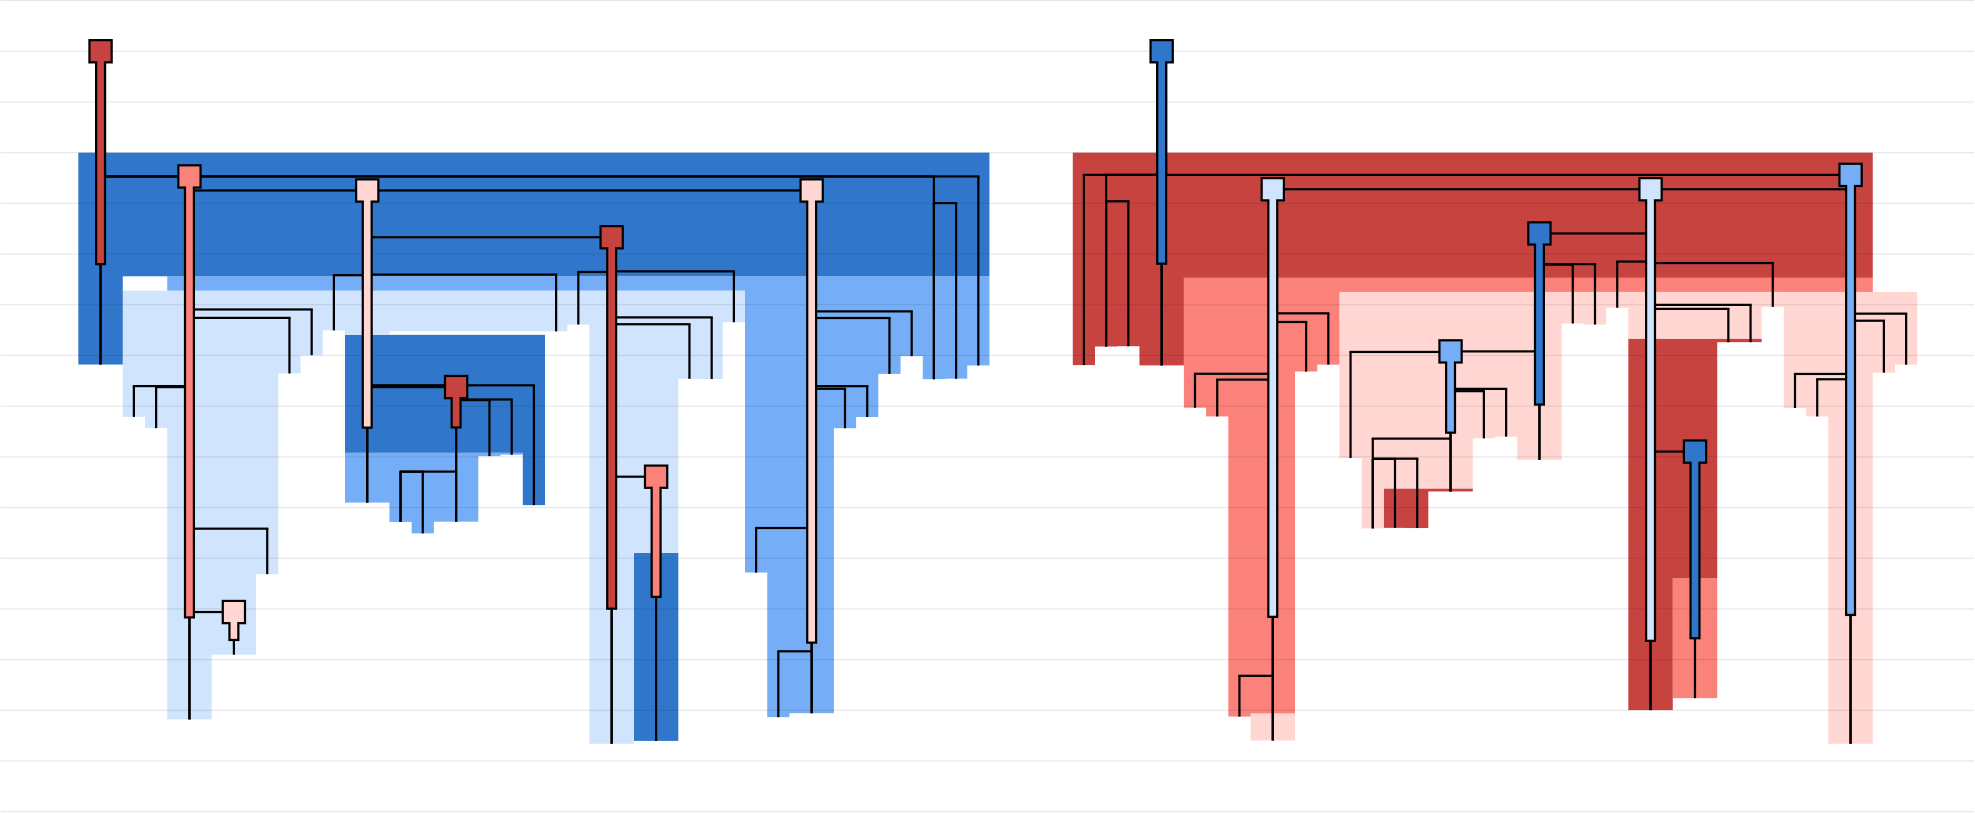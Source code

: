 <?xml version="1.0"?>
<!DOCTYPE ipe SYSTEM "ipe.dtd">
<ipe version="70212" creator="svgtoipe 20191210">
<ipestyle>
<layout paper="768 576" frame="768 576" origin="0 0"/>
<opacity name="10%" value="0.10"/>
<opacity name="20%" value="0.20"/>
<opacity name="30%" value="0.30"/>
<opacity name="40%" value="0.40"/>
<opacity name="50%" value="0.50"/>
<opacity name="60%" value="0.60"/>
<opacity name="70%" value="0.70"/>
<opacity name="80%" value="0.80"/>
<opacity name="90%" value="0.90"/>
<pathstyle cap="0" join="0" fillrule="wind"/>
</ipestyle>
<page>
<group matrix="1 0 0 -1 0 576">
<group>
<group matrix="1 0 0 1 601 350">
<group>
<path fill="0.188235 0.466667 0.796078">
0 145.931 m
0 213.58 l
-16 213.58 l
-16 145.931 l
0 145.931 l
h
</path>
<path fill="0.458824 0.682353 0.968627">
-64 110.547 m
-64 111.045 l
-72 111.045 l
-72 111.055 l
-72 116.633 l
-72 123.35 l
-72 124.17 l
-72 134.663 l
-88 134.663 l
-88 134.673 l
-88 134.754 l
-88 138.856 l
-96 138.856 l
-96 134.754 l
-96 134.744 l
-104 134.744 l
-104 127.79 l
-104 127.78 l
-120 127.78 l
-120 124.17 l
-120 123.35 l
-120 110.055 l
-120 109.86 l
-104 109.86 l
-96 109.86 l
-88 109.86 l
-72 109.86 l
-64 109.86 l
-56 109.86 l
-56 110.055 l
-56 110.537 l
-64 110.537 l
-64 110.547 l
h
</path>
<path fill="0.188235 0.466667 0.796078">
-48 67.3973 m
-48 78.4433 l
-48 78.6192 l
-48 85.5641 l
-48 86.195 l
-48 90.6739 l
-48 90.8971 l
-48 109.86 l
-48 128.697 l
-56 128.697 l
-56 110.537 l
-56 109.86 l
-64 109.86 l
-72 109.86 l
-88 109.86 l
-120 109.86 l
-120 86.195 l
-120 85.5641 l
-120 78.6192 l
-120 78.4433 l
-120 67.3973 l
-88 67.3973 l
-72 67.3973 l
-64 67.3973 l
-56 67.3973 l
-48 67.3973 l
h
</path>
<path fill="0.815686 0.894118 0.996078">
-128 65.7944 m
-128 74.7013 l
-136 74.7013 l
-136 74.7113 l
-136 81.2984 l
-144 81.2984 l
-144 81.3084 l
-144 153.537 l
-152 153.537 l
-152 153.547 l
-152 182.531 l
-168 182.531 l
-168 182.541 l
-168 205.844 l
-184 205.844 l
-184 182.541 l
-184 167.188 l
-184 153.547 l
-184 137.177 l
-184 120.026 l
-184 117.914 l
-184 100.977 l
-184 100.967 l
-192 100.967 l
-192 99.2645 l
-192 96.9254 l
-192 96.9154 l
-200 96.9154 l
-200 96.1548 l
-200 78.0814 l
-200 51.4865 l
-192 51.4865 l
-184 51.4865 l
-168 51.4865 l
-152 51.4865 l
-144 51.4865 l
-136 51.4865 l
-128 51.4865 l
-120 51.4865 l
-120 65.7844 l
-128 65.7844 l
-128 65.7944 l
h
</path>
<path fill="0.815686 0.894118 0.996078">
-104 67.3974 m
-120 67.3974 l
-120 65.7844 l
-120 51.4866 l
-128 51.4866 l
-184 51.4866 l
-184 51.4846 l
-128 51.4846 l
-120 51.4846 l
-48 51.4846 l
-40 51.4846 l
-32 51.4846 l
-16 51.4846 l
-7.10543e-15 51.4846 l
8 51.4846 l
16 51.4846 l
24 51.4846 l
24 51.4866 l
24 62.8507 l
16 62.8507 l
16 62.8607 l
16 67.3974 l
16 77.5226 l
16 78.0505 l
16 83.2942 l
8 83.2942 l
8 83.2127 l
0 83.2127 l
0 83.3042 l
0 145.931 l
-16 145.931 l
-16 213.58 l
-16 214.598 l
-32 214.598 l
-32 145.931 l
-32 118.466 l
-32 94.5517 l
-32 93.1053 l
-32 83.3042 l
-32 83.2227 l
-32 78.0505 l
-32 77.5226 l
-32 67.3974 l
-32 63.6855 l
-40 63.6855 l
-40 66.1299 l
-48 66.1299 l
-48 66.1399 l
-104 66.1399 l
-104 67.3974 l
h
</path>
<path fill="0.458824 0.682353 0.968627">
104 78.4176 m
104 83.1719 l
96 83.1719 l
96 83.1819 l
96 83.3543 l
88 83.3543 l
88 75.0683 l
80 75.0683 l
80 81.4615 l
72 81.4615 l
72 83.3643 l
72 96.2729 l
72 96.9755 l
64 96.9755 l
64 96.9855 l
64 98.8138 l
64 101.008 l
56 101.008 l
56 101.018 l
56 117.974 l
56 119.888 l
56 136.933 l
56 181.318 l
56 203.603 l
40 203.603 l
40 203.613 l
40 205.028 l
32 205.028 l
32 203.613 l
32 181.318 l
32 152.977 l
32 152.967 l
24 152.967 l
24 62.8507 l
24 51.4847 l
16 51.4847 l
-32 51.4847 l
-40 51.4847 l
-48 51.4847 l
-120 51.4847 l
-128 51.4847 l
-184 51.4847 l
-184 46.3164 l
-128 46.3164 l
-120 46.3164 l
-48 46.3164 l
-40 46.3164 l
-32 46.3164 l
16 46.3164 l
24 46.3164 l
32 46.3164 l
40 46.3164 l
56 46.3164 l
64 46.3164 l
72 46.3164 l
80 46.3164 l
88 46.3164 l
96 46.3164 l
104 46.3164 l
112 46.3164 l
112 51.4847 l
112 78.4076 l
104 78.4076 l
104 78.4176 l
h
</path>
<path fill="0.188235 0.466667 0.796078" pen="344">
-184 46.3165 m
-200 46.3165 l
-200 78.0814 l
-216 78.0814 l
-216 46.3163 l
-216 46.3099 l
-216 45.9217 l
-216 45.7179 l
-216 44.7607 l
-216 44.5375 l
-216 32.2598 l
-216 19.9699 l
-216 15.426 l
-216 10.3692 l
-216 10.3666 l
-216 1.80735 l
112 1.80735 l
112 10.3666 l
112 46.3099 l
112 46.3163 l
104 46.3165 l
96 46.3165 l
56 46.3165 l
24 46.3165 l
-16 46.3165 l
-32 46.3165 l
-40 46.3165 l
-104 46.3165 l
-120 46.3165 l
-168 46.3165 l
-184 46.3165 l
h
</path>
</group>
</group>
<group matrix="1 0 0 1 811 350">
<group>
<path fill="1 0.839216 0.819608">
12 203.69 m
12 213.426 l
-4 213.426 l
-4 204.822 l
-4 203.69 l
12 203.69 l
h
</path>
<path fill="0.984314 0.509804 0.478431">
164 154.968 m
164 198.176 l
148 198.176 l
148 154.968 l
164 154.968 l
h
</path>
<path fill="0.776471 0.262745 0.25098">
76 122.697 m
76 123.786 l
60 123.786 l
60 123.796 l
60 127.176 l
60 127.4 l
60 136.896 l
60 136.944 l
52 136.944 l
52 136.896 l
52 136.886 l
44 136.886 l
44 127.4 l
44 127.176 l
44 122.697 l
52 122.697 l
60 122.697 l
76 122.697 l
h
</path>
<path fill="0.776471 0.262745 0.25098">
180 68.7622 m
180 70.0229 l
172 70.0229 l
172 70.0329 l
172 70.0422 l
164 70.0422 l
164 70.0522 l
164 154.968 l
148 154.968 l
148 198.176 l
148 202.477 l
132 202.477 l
132 154.968 l
132 109.428 l
132 100.078 l
132 97.6142 l
132 81.2632 l
132 81.04 l
132 70.0522 l
132 70.0329 l
132 68.7622 l
148 68.7622 l
164 68.7622 l
172 68.7622 l
180 68.7622 l
h
</path>
<path fill="1 0.839216 0.819608">
228 78.1472 m
228 81.0108 l
220 81.0108 l
220 81.0208 l
220 81.4715 l
220 83.3858 l
220 93.7277 l
220 95.4552 l
220 96.7794 l
220 97.8374 l
220 122.371 l
220 123.309 l
220 173.435 l
220 214.598 l
204 214.598 l
204 173.435 l
204 123.309 l
204 122.371 l
204 97.8374 l
204 96.7794 l
204 96.7694 l
196 96.7694 l
196 95.4552 l
196 93.7277 l
196 93.7177 l
188 93.7177 l
188 57.2967 l
188 51.9284 l
196 51.9284 l
204 51.9284 l
220 51.9284 l
228 51.9284 l
236 51.9284 l
236 78.1372 l
228 78.1372 l
228 78.1472 l
h
</path>
<path fill="1 0.839216 0.819608">
204 51.9285 m
188 51.9285 l
188 57.2967 l
180 57.2967 l
180 57.3067 l
180 68.7623 l
172 68.7623 l
148 68.7623 l
132 68.7623 l
132 57.6293 l
124 57.6293 l
124 63.6898 l
116 63.6898 l
116 63.2992 l
108 63.2992 l
108 68.7623 l
108 73.3572 l
108 82.2204 l
108 82.4242 l
108 112.389 l
92 112.389 l
92 104.04 l
84 104.04 l
84 104.648 l
76 104.648 l
76 112.399 l
76 122.067 l
76 122.698 l
60 122.698 l
52 122.698 l
44 122.698 l
44 136.886 l
44 137.062 l
36 137.062 l
36 122.698 l
36 122.067 l
36 112.399 l
36 112.066 l
36 111.969 l
36 111.755 l
36 111.745 l
28 111.745 l
28 82.4242 l
28 82.2204 l
28 78.1179 l
28 46.8718 l
36 46.8718 l
44 46.8718 l
52 46.8718 l
60 46.8718 l
76 46.8718 l
84 46.8718 l
92 46.8718 l
108 46.8718 l
116 46.8718 l
124 46.8718 l
132 46.8718 l
148 46.8718 l
172 46.8718 l
180 46.8718 l
188 46.8718 l
220 46.8718 l
220 51.9285 l
204 51.9285 l
h
</path>
<path fill="0.984314 0.509804 0.478431">
92 51.9285 m
28 51.9285 l
28 78.1179 l
20 78.1179 l
20 78.1279 l
20 80.6009 l
12 80.6009 l
12 80.6109 l
12 81.4114 l
12 83.5231 l
12 94.762 l
12 97.7966 l
12 122.352 l
12 122.717 l
12 173.68 l
12 190.151 l
12 203.69 l
-4 203.69 l
-4 204.822 l
-12 204.822 l
-12 203.69 l
-12 190.151 l
-12 173.68 l
-12 122.717 l
-12 122.352 l
-12 97.7966 l
-12 96.7794 l
-12 96.7694 l
-20 96.7694 l
-20 94.762 l
-20 93.6312 l
-20 93.6212 l
-28 93.6212 l
-28 78.3905 l
-28 46.8718 l
-20 46.8718 l
-12 46.8718 l
-4 46.8718 l
12 46.8718 l
20 46.8718 l
28 46.8718 l
108 46.8718 l
116 46.8718 l
124 46.8718 l
132 46.8718 l
148 46.8718 l
188 46.8718 l
220 46.8718 l
220 51.9285 l
188 51.9285 l
148 51.9285 l
132 51.9285 l
124 51.9285 l
116 51.9285 l
108 51.9285 l
92 51.9285 l
h
</path>
<path fill="0.776471 0.262745 0.25098" pen="304">
-4 46.8719 m
-28 46.8719 l
-28 71.5008 l
-28 71.6167 l
-28 78.2846 l
-28 78.3905 l
-44 78.3905 l
-44 78.2846 l
-44 71.4908 l
-52 71.4908 l
-52 71.6067 l
-60 71.6067 l
-60 78.2746 l
-68 78.2746 l
-68 46.8717 l
-68 46.8691 l
-68 9.80735 l
-68 1.80735 l
220 1.80735 l
220 9.80735 l
220 14.9822 l
220 46.8691 l
220 46.8717 l
188 46.8719 l
148 46.8719 l
132 46.8719 l
124 46.8719 l
116 46.8719 l
108 46.8719 l
12 46.8719 l
-4 46.8719 l
h
</path>
</group>
</group>
<group matrix="1 0 0 1 400 350">
<group>
<path stroke="0 0 0" opacity="10%" pen="0.4">
-43 -52.9463 m
667.5 -52.9463 l
</path>
<path stroke="0 0 0" opacity="10%" pen="0.4">
-43 -34.6951 m
667.5 -34.6951 l
</path>
<path stroke="0 0 0" opacity="10%" pen="0.4">
-43 -16.4438 m
667.5 -16.4438 l
</path>
<path stroke="0 0 0" opacity="10%" pen="0.4">
-43 1.80735 m
667.5 1.80735 l
</path>
<path stroke="0 0 0" opacity="10%" pen="0.4">
-43 20.0586 m
667.5 20.0586 l
</path>
<path stroke="0 0 0" opacity="10%" pen="0.4">
-43 38.3098 m
667.5 38.3098 l
</path>
<path stroke="0 0 0" opacity="10%" pen="0.4">
-43 56.561 m
667.5 56.561 l
</path>
<path stroke="0 0 0" opacity="10%" pen="0.4">
-43 74.8122 m
667.5 74.8122 l
</path>
<path stroke="0 0 0" opacity="10%" pen="0.4">
-43 93.0634 m
667.5 93.0634 l
</path>
<path stroke="0 0 0" opacity="10%" pen="0.4">
-43 111.315 m
667.5 111.315 l
</path>
<path stroke="0 0 0" opacity="10%" pen="0.4">
-43 129.566 m
667.5 129.566 l
</path>
<path stroke="0 0 0" opacity="10%" pen="0.4">
-43 147.817 m
667.5 147.817 l
</path>
<path stroke="0 0 0" opacity="10%" pen="0.4">
-43 166.068 m
667.5 166.068 l
</path>
<path stroke="0 0 0" opacity="10%" pen="0.4">
-43 184.319 m
667.5 184.319 l
</path>
<path stroke="0 0 0" opacity="10%" pen="0.4">
-43 202.571 m
667.5 202.571 l
</path>
<path stroke="0 0 0" opacity="10%" pen="0.4">
-43 220.822 m
667.5 220.822 l
</path>
<path stroke="0 0 0" opacity="10%" pen="0.4">
-43 239.073 m
667.5 239.073 l
</path>
</group>
</group>
<group matrix="1 0 0 1 601 350">
<group>
<path stroke="0 0 0" pen="0.8">
-208 10.3666 m
-208 10.3692 l
</path>
<path stroke="0 0 0" pen="0.8">
-208 10.3666 m
-208 10.3692 l
</path>
<path stroke="0 0 0" pen="0.8">
-208 10.3692 m
-208 10.3694 l
</path>
<path stroke="0 0 0" pen="0.8">
-208 10.3692 m
-208 10.3694 l
</path>
<path stroke="0 0 0" pen="0.8">
-208 10.3694 m
-208 78.0914 l
</path>
<path stroke="0 0 0" pen="0.8">
-208 10.3694 m
-208 78.0914 l
</path>
<path stroke="0 0 0" pen="0.8">
-176 10.3694 m
-176 15.426 l
</path>
<path stroke="0 0 0" pen="0.8">
-175.6 10.3694 m
-208 10.3694 l
</path>
<path stroke="0 0 0" pen="0.8">
-176 15.426 m
-176 58.2595 l
</path>
<path stroke="0 0 0" pen="0.8">
-176 15.426 m
-176 58.2595 l
</path>
<path stroke="0 0 0" pen="0.8">
-176 58.2595 m
-176 61.2941 l
</path>
<path stroke="0 0 0" pen="0.8">
-176 58.2595 m
-176 61.2941 l
</path>
<path stroke="0 0 0" pen="0.8">
-176 61.2941 m
-176 85.8495 l
</path>
<path stroke="0 0 0" pen="0.8">
-176 61.2941 m
-176 85.8495 l
</path>
<path stroke="0 0 0" pen="0.8">
-196 85.8495 m
-196 96.9254 l
</path>
<path stroke="0 0 0" pen="0.8">
-196.4 85.8495 m
-176 85.8495 l
</path>
<path stroke="0 0 0" pen="0.8">
-176 85.8495 m
-176 86.2143 l
</path>
<path stroke="0 0 0" pen="0.8">
-176 85.8495 m
-176 86.2143 l
</path>
<path stroke="0 0 0" pen="0.8">
-188 86.2143 m
-188 100.977 l
</path>
<path stroke="0 0 0" pen="0.8">
-188.4 86.2143 m
-176 86.2143 l
</path>
<path stroke="0 0 0" pen="0.8">
-176 86.2143 m
-176 137.177 l
</path>
<path stroke="0 0 0" pen="0.8">
-176 86.2143 m
-176 137.177 l
</path>
<path stroke="0 0 0" pen="0.8">
-176 137.177 m
-176 167.188 l
</path>
<path stroke="0 0 0" pen="0.8">
-176 137.177 m
-176 167.188 l
</path>
<path stroke="0 0 0" pen="0.8">
-176 167.188 m
-176 205.854 l
</path>
<path stroke="0 0 0" pen="0.8">
-176 167.188 m
-176 205.854 l
</path>
<path stroke="0 0 0" pen="0.8">
-160 167.188 m
-160 182.541 l
</path>
<path stroke="0 0 0" pen="0.8">
-159.6 167.188 m
-176 167.188 l
</path>
<path stroke="0 0 0" pen="0.8">
-148 137.177 m
-148 153.547 l
</path>
<path stroke="0 0 0" pen="0.8">
-147.6 137.177 m
-176 137.177 l
</path>
<path stroke="0 0 0" pen="0.8">
-140 61.2941 m
-140 81.3084 l
</path>
<path stroke="0 0 0" pen="0.8">
-139.6 61.2941 m
-176 61.2941 l
</path>
<path stroke="0 0 0" pen="0.8">
-132 58.2595 m
-132 74.7113 l
</path>
<path stroke="0 0 0" pen="0.8">
-131.6 58.2595 m
-176 58.2595 l
</path>
<path stroke="0 0 0" pen="0.8">
-112 15.426 m
-112 15.426 l
</path>
<path stroke="0 0 0" pen="0.8">
-111.6 15.426 m
-176 15.426 l
</path>
<path stroke="0 0 0" pen="0.8">
-112 15.426 m
-112 32.2598 l
</path>
<path stroke="0 0 0" pen="0.8">
-112 15.426 m
-112 32.2598 l
</path>
<path stroke="0 0 0" pen="0.8">
-112 32.2598 m
-112 45.7179 l
</path>
<path stroke="0 0 0" pen="0.8">
-112 32.2598 m
-112 45.7179 l
</path>
<path stroke="0 0 0" pen="0.8">
-112 45.7179 m
-112 45.9217 l
</path>
<path stroke="0 0 0" pen="0.8">
-112 45.7179 m
-112 45.9217 l
</path>
<path stroke="0 0 0" pen="0.8">
-124 45.9217 m
-124 65.7944 l
</path>
<path stroke="0 0 0" pen="0.8">
-124.4 45.9217 m
-112 45.9217 l
</path>
<path stroke="0 0 0" pen="0.8">
-112 45.9217 m
-112 85.5641 l
</path>
<path stroke="0 0 0" pen="0.8">
-112 45.9217 m
-112 85.5641 l
</path>
<path stroke="0 0 0" pen="0.8">
-112 85.5641 m
-112 86.195 l
</path>
<path stroke="0 0 0" pen="0.8">
-112 85.5641 m
-112 86.195 l
</path>
<path stroke="0 0 0" pen="0.8">
-112 86.195 m
-112 127.79 l
</path>
<path stroke="0 0 0" pen="0.8">
-112 86.195 m
-112 127.79 l
</path>
<path stroke="0 0 0" pen="0.8">
-80 86.195 m
-80 90.6739 l
</path>
<path stroke="0 0 0" pen="0.8">
-79.6 86.195 m
-112 86.195 l
</path>
<path stroke="0 0 0" pen="0.8">
-80 90.6739 m
-80 90.8971 l
</path>
<path stroke="0 0 0" pen="0.8">
-80 90.6739 m
-80 90.8971 l
</path>
<path stroke="0 0 0" pen="0.8">
-80 90.8971 m
-80 116.633 l
</path>
<path stroke="0 0 0" pen="0.8">
-80 90.8971 m
-80 116.633 l
</path>
<path stroke="0 0 0" pen="0.8">
-100 116.633 m
-100 116.674 l
</path>
<path stroke="0 0 0" pen="0.8">
-100.4 116.633 m
-80 116.633 l
</path>
<path stroke="0 0 0" pen="0.8">
-100 116.674 m
-100 134.754 l
</path>
<path stroke="0 0 0" pen="0.8">
-100 116.674 m
-100 134.754 l
</path>
<path stroke="0 0 0" pen="0.8">
-92 116.674 m
-92 138.866 l
</path>
<path stroke="0 0 0" pen="0.8">
-91.6 116.674 m
-100 116.674 l
</path>
<path stroke="0 0 0" pen="0.8">
-80 116.633 m
-80 134.673 l
</path>
<path stroke="0 0 0" pen="0.8">
-80 116.633 m
-80 134.673 l
</path>
<path stroke="0 0 0" pen="0.8">
-68 90.8971 m
-68 111.055 l
</path>
<path stroke="0 0 0" pen="0.8">
-67.6 90.8971 m
-80 90.8971 l
</path>
<path stroke="0 0 0" pen="0.8">
-60 90.6739 m
-60 110.547 l
</path>
<path stroke="0 0 0" pen="0.8">
-59.6 90.6739 m
-80 90.6739 l
</path>
<path stroke="0 0 0" pen="0.8">
-52 85.5641 m
-52 128.707 l
</path>
<path stroke="0 0 0" pen="0.8">
-51.6 85.5641 m
-112 85.5641 l
</path>
<path stroke="0 0 0" pen="0.8">
-44 45.7179 m
-44 66.1399 l
</path>
<path stroke="0 0 0" pen="0.8">
-43.6 45.7179 m
-112 45.7179 l
</path>
<path stroke="0 0 0" pen="0.8">
-24 32.2598 m
-24 44.5375 l
</path>
<path stroke="0 0 0" pen="0.8">
-23.6 32.2598 m
-112 32.2598 l
</path>
<path stroke="0 0 0" pen="0.8">
-24 44.5375 m
-24 44.7607 l
</path>
<path stroke="0 0 0" pen="0.8">
-24 44.5375 m
-24 44.7607 l
</path>
<path stroke="0 0 0" pen="0.8">
-36 44.7607 m
-36 63.6955 l
</path>
<path stroke="0 0 0" pen="0.8">
-36.4 44.7607 m
-24 44.7607 l
</path>
<path stroke="0 0 0" pen="0.8">
-24 44.7607 m
-24 61.1117 l
</path>
<path stroke="0 0 0" pen="0.8">
-24 44.7607 m
-24 61.1117 l
</path>
<path stroke="0 0 0" pen="0.8">
-24 61.1117 m
-24 63.5754 l
</path>
<path stroke="0 0 0" pen="0.8">
-24 61.1117 m
-24 63.5754 l
</path>
<path stroke="0 0 0" pen="0.8">
-24 63.5754 m
-24 118.466 l
</path>
<path stroke="0 0 0" pen="0.8">
-24 63.5754 m
-24 118.466 l
</path>
<path stroke="0 0 0" pen="0.8">
-24 118.466 m
-24 214.608 l
</path>
<path stroke="0 0 0" pen="0.8">
-24 118.466 m
-24 214.608 l
</path>
<path stroke="0 0 0" pen="0.8">
-8 118.466 m
-8 213.59 l
</path>
<path stroke="0 0 0" pen="0.8">
-7.6 118.466 m
-24 118.466 l
</path>
<path stroke="0 0 0" pen="0.8">
4 63.5754 m
4 83.2227 l
</path>
<path stroke="0 0 0" pen="0.8">
4.4 63.5754 m
-24 63.5754 l
</path>
<path stroke="0 0 0" pen="0.8">
12 61.1117 m
12 83.3042 l
</path>
<path stroke="0 0 0" pen="0.8">
12.4 61.1117 m
-24 61.1117 l
</path>
<path stroke="0 0 0" pen="0.8">
20 44.5375 m
20 62.8607 l
</path>
<path stroke="0 0 0" pen="0.8">
20.4 44.5375 m
-24 44.5375 l
</path>
<path stroke="0 0 0" pen="0.8">
48 15.426 m
48 58.9527 l
</path>
<path stroke="0 0 0" pen="0.8">
48.4 15.426 m
-112 15.426 l
</path>
<path stroke="0 0 0" pen="0.8">
48 58.9527 m
48 61.3349 l
</path>
<path stroke="0 0 0" pen="0.8">
48 58.9527 m
48 61.3349 l
</path>
<path stroke="0 0 0" pen="0.8">
48 61.3349 m
48 85.8688 l
</path>
<path stroke="0 0 0" pen="0.8">
48 61.3349 m
48 85.8688 l
</path>
<path stroke="0 0 0" pen="0.8">
48 85.8688 m
48 86.8066 l
</path>
<path stroke="0 0 0" pen="0.8">
48 85.8688 m
48 86.8066 l
</path>
<path stroke="0 0 0" pen="0.8">
48 86.8066 m
48 136.933 l
</path>
<path stroke="0 0 0" pen="0.8">
48 86.8066 m
48 136.933 l
</path>
<path stroke="0 0 0" pen="0.8">
28 136.933 m
28 152.977 l
</path>
<path stroke="0 0 0" pen="0.8">
27.6 136.933 m
48 136.933 l
</path>
<path stroke="0 0 0" pen="0.8">
48 136.933 m
48 181.318 l
</path>
<path stroke="0 0 0" pen="0.8">
48 136.933 m
48 181.318 l
</path>
<path stroke="0 0 0" pen="0.8">
36 181.318 m
36 205.038 l
</path>
<path stroke="0 0 0" pen="0.8">
35.6 181.318 m
48 181.318 l
</path>
<path stroke="0 0 0" pen="0.8">
48 181.318 m
48 203.613 l
</path>
<path stroke="0 0 0" pen="0.8">
48 181.318 m
48 203.613 l
</path>
<path stroke="0 0 0" pen="0.8">
60 86.8066 m
60 101.018 l
</path>
<path stroke="0 0 0" pen="0.8">
60.4 86.8066 m
48 86.8066 l
</path>
<path stroke="0 0 0" pen="0.8">
68 85.8688 m
68 96.9855 l
</path>
<path stroke="0 0 0" pen="0.8">
68.4 85.8688 m
48 85.8688 l
</path>
<path stroke="0 0 0" pen="0.8">
76 61.3349 m
76 81.4715 l
</path>
<path stroke="0 0 0" pen="0.8">
76.4 61.3349 m
48 61.3349 l
</path>
<path stroke="0 0 0" pen="0.8">
84 58.9527 m
84 75.0783 l
</path>
<path stroke="0 0 0" pen="0.8">
84.4 58.9527 m
48 58.9527 l
</path>
<path stroke="0 0 0" pen="0.8">
92 10.3692 m
92 19.9699 l
</path>
<path stroke="0 0 0" pen="0.8">
92.4 10.3692 m
-208 10.3692 l
</path>
<path stroke="0 0 0" pen="0.8">
92 19.9699 m
92 83.3643 l
</path>
<path stroke="0 0 0" pen="0.8">
92 19.9699 m
92 83.3643 l
</path>
<path stroke="0 0 0" pen="0.8">
100 19.9699 m
100 83.1819 l
</path>
<path stroke="0 0 0" pen="0.8">
100.4 19.9699 m
92 19.9699 l
</path>
<path stroke="0 0 0" pen="0.8">
108 10.3666 m
108 78.4176 l
</path>
<path stroke="0 0 0" pen="0.8">
108.4 10.3666 m
-208 10.3666 l
</path>
</group>
</group>
<group matrix="1 0 0 1 601 350">
<group>
<path stroke="0 0 0" pen="4">
-208 10.3666 m
-208 -34.6951 l
</path>
<path stroke="0 0 0" pen="4">
-208 10.3694 m
-208 42.3484 l
-208 10.3694 l
-208 42.3484 l
-208 10.3692 l
-208 10.3694 l
-208 10.3666 l
-208 10.3692 l
-208 10.3666 l
-208 -34.6951 l
</path>
<path stroke="0 0 0" fill="0.776471 0.262745 0.25098" stroke-opacity="opaque" pen="0.8">
-212 -38.6951 m
-204 -38.6951 l
-204 -30.6951 l
-212 -30.6951 l
-212 -38.6951 l
h
</path>
<path stroke="0.776471 0.262745 0.25098" fill="0.776471 0.262745 0.25098" stroke-opacity="opaque" pen="2.4">
-208 10.3694 m
-208 41.5484 l
-208 10.3694 l
-208 41.5484 l
-208 10.3692 l
-208 10.3694 l
-208 10.3666 l
-208 10.3692 l
-208 10.3666 l
-208 -34.6951 l
</path>
<path stroke="0 0 0" pen="4">
-176 167.188 m
-176 169.519 l
-176 167.188 l
-176 169.519 l
-176 137.177 l
-176 167.188 l
-176 86.2143 l
-176 137.177 l
-176 85.8495 l
-176 86.2143 l
-176 61.2941 l
-176 85.8495 l
-176 58.2595 l
-176 61.2941 l
-176 15.426 l
-176 58.2595 l
-176 10.3694 l
-176 15.426 l
</path>
<path stroke="0 0 0" fill="0.984314 0.509804 0.478431" stroke-opacity="opaque" pen="0.8">
-180 6.36941 m
-172 6.36941 l
-172 14.3694 l
-180 14.3694 l
-180 6.36941 l
h
</path>
<path stroke="0.984314 0.509804 0.478431" fill="0.984314 0.509804 0.478431" stroke-opacity="opaque" pen="2.4">
-176 167.188 m
-176 168.719 l
-176 167.188 l
-176 168.719 l
-176 137.177 l
-176 167.188 l
-176 86.2143 l
-176 137.177 l
-176 85.8495 l
-176 86.2143 l
-176 61.2941 l
-176 85.8495 l
-176 58.2595 l
-176 61.2941 l
-176 15.426 l
-176 58.2595 l
-176 10.3694 l
-176 15.426 l
</path>
<path stroke="0 0 0" pen="4">
-112 86.195 m
-112 101.203 l
-112 86.195 l
-112 101.203 l
-112 85.5641 l
-112 86.195 l
-112 45.9217 l
-112 85.5641 l
-112 45.7179 l
-112 45.9217 l
-112 32.2598 l
-112 45.7179 l
-112 15.426 l
-112 32.2598 l
-112 15.426 l
-112 15.426 l
</path>
<path stroke="0 0 0" fill="1 0.839216 0.819608" stroke-opacity="opaque" pen="0.8">
-116 11.426 m
-108 11.426 l
-108 19.426 l
-116 19.426 l
-116 11.426 l
h
</path>
<path stroke="1 0.839216 0.819608" fill="1 0.839216 0.819608" stroke-opacity="opaque" pen="2.4">
-112 86.195 m
-112 100.403 l
-112 86.195 l
-112 100.403 l
-112 85.5641 l
-112 86.195 l
-112 45.9217 l
-112 85.5641 l
-112 45.7179 l
-112 45.9217 l
-112 32.2598 l
-112 45.7179 l
-112 15.426 l
-112 32.2598 l
-112 15.426 l
-112 15.426 l
</path>
<path stroke="0 0 0" pen="4">
48 136.933 m
48 178.602 l
48 136.933 l
48 178.602 l
48 86.8066 l
48 136.933 l
48 85.8688 l
48 86.8066 l
48 61.3349 l
48 85.8688 l
48 58.9527 l
48 61.3349 l
48 15.426 l
48 58.9527 l
</path>
<path stroke="0 0 0" fill="1 0.839216 0.819608" stroke-opacity="opaque" pen="0.8">
44 11.426 m
52 11.426 l
52 19.426 l
44 19.426 l
44 11.426 l
h
</path>
<path stroke="1 0.839216 0.819608" fill="1 0.839216 0.819608" stroke-opacity="opaque" pen="2.4">
48 136.933 m
48 177.802 l
48 136.933 l
48 177.802 l
48 86.8066 l
48 136.933 l
48 85.8688 l
48 86.8066 l
48 61.3349 l
48 85.8688 l
48 58.9527 l
48 61.3349 l
48 15.426 l
48 58.9527 l
</path>
<path stroke="0 0 0" pen="4">
-24 118.466 m
-24 166.385 l
-24 118.466 l
-24 166.385 l
-24 63.5754 l
-24 118.466 l
-24 61.1117 l
-24 63.5754 l
-24 44.7607 l
-24 61.1117 l
-24 44.5375 l
-24 44.7607 l
-24 32.2598 l
-24 44.5375 l
</path>
<path stroke="0 0 0" fill="0.776471 0.262745 0.25098" stroke-opacity="opaque" pen="0.8">
-28 28.2598 m
-20 28.2598 l
-20 36.2598 l
-28 36.2598 l
-28 28.2598 l
h
</path>
<path stroke="0.776471 0.262745 0.25098" fill="0.776471 0.262745 0.25098" stroke-opacity="opaque" pen="2.4">
-24 118.466 m
-24 165.585 l
-24 118.466 l
-24 165.585 l
-24 63.5754 l
-24 118.466 l
-24 61.1117 l
-24 63.5754 l
-24 44.7607 l
-24 61.1117 l
-24 44.5375 l
-24 44.7607 l
-24 32.2598 l
-24 44.5375 l
</path>
<path stroke="0 0 0" pen="4">
-80 90.8971 m
-80 101.125 l
-80 90.8971 l
-80 101.125 l
-80 90.6739 l
-80 90.8971 l
-80 86.195 l
-80 90.6739 l
</path>
<path stroke="0 0 0" fill="0.776471 0.262745 0.25098" stroke-opacity="opaque" pen="0.8">
-84 82.195 m
-76 82.195 l
-76 90.195 l
-84 90.195 l
-84 82.195 l
h
</path>
<path stroke="0.776471 0.262745 0.25098" fill="0.776471 0.262745 0.25098" stroke-opacity="opaque" pen="2.4">
-80 90.8971 m
-80 100.325 l
-80 90.8971 l
-80 100.325 l
-80 90.6739 l
-80 90.8971 l
-80 86.195 l
-80 90.6739 l
</path>
<path stroke="0 0 0" pen="4">
-8 118.466 m
-8 162.119 l
-8 118.466 l
-8 162.119 l
</path>
<path stroke="0 0 0" fill="0.984314 0.509804 0.478431" stroke-opacity="opaque" pen="0.8">
-12 114.466 m
-4 114.466 l
-4 122.466 l
-12 122.466 l
-12 114.466 l
h
</path>
<path stroke="0.984314 0.509804 0.478431" fill="0.984314 0.509804 0.478431" stroke-opacity="opaque" pen="2.4">
-8 118.466 m
-8 161.319 l
-8 118.466 l
-8 161.319 l
</path>
<path stroke="0 0 0" pen="4">
-160 167.188 m
-160 177.641 l
-160 167.188 l
-160 177.641 l
</path>
<path stroke="0 0 0" fill="1 0.839216 0.819608" stroke-opacity="opaque" pen="0.8">
-164 163.188 m
-156 163.188 l
-156 171.188 l
-164 171.188 l
-164 163.188 l
h
</path>
<path stroke="1 0.839216 0.819608" fill="1 0.839216 0.819608" stroke-opacity="opaque" pen="2.4">
-160 167.188 m
-160 176.841 l
-160 167.188 l
-160 176.841 l
</path>
</group>
</group>
<group matrix="1 0 0 1 811 350">
<group>
<path stroke="0 0 0" pen="0.8">
-64 9.80735 m
-64 78.2846 l
</path>
<path stroke="0 0 0" pen="0.8">
-64.4 9.80735 m
-36 9.80735 l
</path>
<path stroke="0 0 0" pen="0.8">
-36 9.80735 m
-36 9.81379 l
</path>
<path stroke="0 0 0" pen="0.8">
-36 9.80735 m
-36 9.81379 l
</path>
<path stroke="0 0 0" pen="0.8">
-56 9.81379 m
-56 19.3074 l
</path>
<path stroke="0 0 0" pen="0.8">
-56.4 9.81379 m
-36 9.81379 l
</path>
<path stroke="0 0 0" pen="0.8">
-56 19.3074 m
-56 71.6167 l
</path>
<path stroke="0 0 0" pen="0.8">
-56 19.3074 m
-56 71.6167 l
</path>
<path stroke="0 0 0" pen="0.8">
-48 19.3074 m
-48 71.5008 l
</path>
<path stroke="0 0 0" pen="0.8">
-47.6 19.3074 m
-56 19.3074 l
</path>
<path stroke="0 0 0" pen="0.8">
-36 9.81379 m
-36 9.81401 l
</path>
<path stroke="0 0 0" pen="0.8">
-36 9.81379 m
-36 9.81401 l
</path>
<path stroke="0 0 0" pen="0.8">
-36 9.81401 m
-36 78.4005 l
</path>
<path stroke="0 0 0" pen="0.8">
-36 9.81401 m
-36 78.4005 l
</path>
<path stroke="0 0 0" pen="0.8">
212 9.81401 m
212 14.9822 l
</path>
<path stroke="0 0 0" pen="0.8">
212.4 9.81401 m
-36 9.81401 l
</path>
<path stroke="0 0 0" pen="0.8">
140 14.9822 m
140 14.9841 l
</path>
<path stroke="0 0 0" pen="0.8">
139.6 14.9822 m
212 14.9822 l
</path>
<path stroke="0 0 0" pen="0.8">
4 14.9841 m
4 59.6523 l
</path>
<path stroke="0 0 0" pen="0.8">
3.6 14.9841 m
140 14.9841 l
</path>
<path stroke="0 0 0" pen="0.8">
4 59.6523 m
4 62.762 l
</path>
<path stroke="0 0 0" pen="0.8">
4 59.6523 m
4 62.762 l
</path>
<path stroke="0 0 0" pen="0.8">
4 62.762 m
4 81.4114 l
</path>
<path stroke="0 0 0" pen="0.8">
4 62.762 m
4 81.4114 l
</path>
<path stroke="0 0 0" pen="0.8">
-24 81.4114 m
-24 93.6312 l
</path>
<path stroke="0 0 0" pen="0.8">
-24.4 81.4114 m
4 81.4114 l
</path>
<path stroke="0 0 0" pen="0.8">
4 81.4114 m
4 83.5231 l
</path>
<path stroke="0 0 0" pen="0.8">
4 81.4114 m
4 83.5231 l
</path>
<path stroke="0 0 0" pen="0.8">
-16 83.5231 m
-16 96.7794 l
</path>
<path stroke="0 0 0" pen="0.8">
-16.4 83.5231 m
4 83.5231 l
</path>
<path stroke="0 0 0" pen="0.8">
4 83.5231 m
4 190.151 l
</path>
<path stroke="0 0 0" pen="0.8">
4 83.5231 m
4 190.151 l
</path>
<path stroke="0 0 0" pen="0.8">
-8 190.151 m
-8 204.832 l
</path>
<path stroke="0 0 0" pen="0.8">
-8.4 190.151 m
4 190.151 l
</path>
<path stroke="0 0 0" pen="0.8">
4 190.151 m
4 213.436 l
</path>
<path stroke="0 0 0" pen="0.8">
4 190.151 m
4 213.436 l
</path>
<path stroke="0 0 0" pen="0.8">
16 62.762 m
16 80.6109 l
</path>
<path stroke="0 0 0" pen="0.8">
16.4 62.762 m
4 62.762 l
</path>
<path stroke="0 0 0" pen="0.8">
24 59.6523 m
24 78.1279 l
</path>
<path stroke="0 0 0" pen="0.8">
24.4 59.6523 m
4 59.6523 l
</path>
<path stroke="0 0 0" pen="0.8">
140 14.9841 m
140 30.8949 l
</path>
<path stroke="0 0 0" pen="0.8">
140 14.9841 m
140 30.8949 l
</path>
<path stroke="0 0 0" pen="0.8">
100 30.8949 m
100 41.9408 l
</path>
<path stroke="0 0 0" pen="0.8">
99.6 30.8949 m
140 30.8949 l
</path>
<path stroke="0 0 0" pen="0.8">
100 41.9408 m
100 42.1167 l
</path>
<path stroke="0 0 0" pen="0.8">
100 41.9408 m
100 42.1167 l
</path>
<path stroke="0 0 0" pen="0.8">
100 42.1167 m
100 73.3572 l
</path>
<path stroke="0 0 0" pen="0.8">
100 42.1167 m
100 73.3572 l
</path>
<path stroke="0 0 0" pen="0.8">
68 73.3572 m
68 73.5525 l
</path>
<path stroke="0 0 0" pen="0.8">
67.6 73.3572 m
100 73.3572 l
</path>
<path stroke="0 0 0" pen="0.8">
32 73.5525 m
32 111.755 l
</path>
<path stroke="0 0 0" pen="0.8">
31.6 73.5525 m
68 73.5525 l
</path>
<path stroke="0 0 0" pen="0.8">
68 73.5525 m
68 86.8474 l
</path>
<path stroke="0 0 0" pen="0.8">
68 73.5525 m
68 86.8474 l
</path>
<path stroke="0 0 0" pen="0.8">
68 86.8474 m
68 87.6672 l
</path>
<path stroke="0 0 0" pen="0.8">
68 86.8474 m
68 87.6672 l
</path>
<path stroke="0 0 0" pen="0.8">
68 87.6672 m
68 104.754 l
</path>
<path stroke="0 0 0" pen="0.8">
68 87.6672 m
68 104.754 l
</path>
<path stroke="0 0 0" pen="0.8">
40 104.754 m
40 111.969 l
</path>
<path stroke="0 0 0" pen="0.8">
39.6 104.754 m
68 104.754 l
</path>
<path stroke="0 0 0" pen="0.8">
40 111.969 m
40 112.066 l
</path>
<path stroke="0 0 0" pen="0.8">
40 111.969 m
40 112.066 l
</path>
<path stroke="0 0 0" pen="0.8">
40 112.066 m
40 137.072 l
</path>
<path stroke="0 0 0" pen="0.8">
40 112.066 m
40 137.072 l
</path>
<path stroke="0 0 0" pen="0.8">
48 112.066 m
48 136.896 l
</path>
<path stroke="0 0 0" pen="0.8">
48.4 112.066 m
40 112.066 l
</path>
<path stroke="0 0 0" pen="0.8">
56 111.969 m
56 136.954 l
</path>
<path stroke="0 0 0" pen="0.8">
56.4 111.969 m
40 111.969 l
</path>
<path stroke="0 0 0" pen="0.8">
68 104.754 m
68 123.796 l
</path>
<path stroke="0 0 0" pen="0.8">
68 104.754 m
68 123.796 l
</path>
<path stroke="0 0 0" pen="0.8">
80 87.6672 m
80 104.658 l
</path>
<path stroke="0 0 0" pen="0.8">
80.4 87.6672 m
68 87.6672 l
</path>
<path stroke="0 0 0" pen="0.8">
88 86.8474 m
88 104.05 l
</path>
<path stroke="0 0 0" pen="0.8">
88.4 86.8474 m
68 86.8474 l
</path>
<path stroke="0 0 0" pen="0.8">
100 73.3572 m
100 112.399 l
</path>
<path stroke="0 0 0" pen="0.8">
100 73.3572 m
100 112.399 l
</path>
<path stroke="0 0 0" pen="0.8">
112 42.1167 m
112 63.3092 l
</path>
<path stroke="0 0 0" pen="0.8">
112.4 42.1167 m
100 42.1167 l
</path>
<path stroke="0 0 0" pen="0.8">
120 41.9408 m
120 63.6998 l
</path>
<path stroke="0 0 0" pen="0.8">
120.4 41.9408 m
100 41.9408 l
</path>
<path stroke="0 0 0" pen="0.8">
140 30.8949 m
140 41.0201 l
</path>
<path stroke="0 0 0" pen="0.8">
140 30.8949 m
140 41.0201 l
</path>
<path stroke="0 0 0" pen="0.8">
128 41.0201 m
128 57.6393 l
</path>
<path stroke="0 0 0" pen="0.8">
127.6 41.0201 m
140 41.0201 l
</path>
<path stroke="0 0 0" pen="0.8">
140 41.0201 m
140 41.548 l
</path>
<path stroke="0 0 0" pen="0.8">
140 41.0201 m
140 41.548 l
</path>
<path stroke="0 0 0" pen="0.8">
140 41.548 m
140 56.6028 l
</path>
<path stroke="0 0 0" pen="0.8">
140 41.548 m
140 56.6028 l
</path>
<path stroke="0 0 0" pen="0.8">
140 56.6028 m
140 58.0492 l
</path>
<path stroke="0 0 0" pen="0.8">
140 56.6028 m
140 58.0492 l
</path>
<path stroke="0 0 0" pen="0.8">
140 58.0492 m
140 109.428 l
</path>
<path stroke="0 0 0" pen="0.8">
140 58.0492 m
140 109.428 l
</path>
<path stroke="0 0 0" pen="0.8">
140 109.428 m
140 202.487 l
</path>
<path stroke="0 0 0" pen="0.8">
140 109.428 m
140 202.487 l
</path>
<path stroke="0 0 0" pen="0.8">
156 109.428 m
156 198.186 l
</path>
<path stroke="0 0 0" pen="0.8">
156.4 109.428 m
140 109.428 l
</path>
<path stroke="0 0 0" pen="0.8">
168 58.0492 m
168 70.0522 l
</path>
<path stroke="0 0 0" pen="0.8">
168.4 58.0492 m
140 58.0492 l
</path>
<path stroke="0 0 0" pen="0.8">
176 56.6028 m
176 70.0329 l
</path>
<path stroke="0 0 0" pen="0.8">
176.4 56.6028 m
140 56.6028 l
</path>
<path stroke="0 0 0" pen="0.8">
184 41.548 m
184 57.3067 l
</path>
<path stroke="0 0 0" pen="0.8">
184.4 41.548 m
140 41.548 l
</path>
<path stroke="0 0 0" pen="0.8">
212 14.9822 m
212 59.7704 l
</path>
<path stroke="0 0 0" pen="0.8">
212 14.9822 m
212 59.7704 l
</path>
<path stroke="0 0 0" pen="0.8">
212 59.7704 m
212 62.3113 l
</path>
<path stroke="0 0 0" pen="0.8">
212 59.7704 m
212 62.3113 l
</path>
<path stroke="0 0 0" pen="0.8">
212 62.3113 m
212 81.4715 l
</path>
<path stroke="0 0 0" pen="0.8">
212 62.3113 m
212 81.4715 l
</path>
<path stroke="0 0 0" pen="0.8">
192 81.4715 m
192 93.7277 l
</path>
<path stroke="0 0 0" pen="0.8">
191.6 81.4715 m
212 81.4715 l
</path>
<path stroke="0 0 0" pen="0.8">
212 81.4715 m
212 83.3858 l
</path>
<path stroke="0 0 0" pen="0.8">
212 81.4715 m
212 83.3858 l
</path>
<path stroke="0 0 0" pen="0.8">
200 83.3858 m
200 96.7794 l
</path>
<path stroke="0 0 0" pen="0.8">
199.6 83.3858 m
212 83.3858 l
</path>
<path stroke="0 0 0" pen="0.8">
212 83.3858 m
212 214.608 l
</path>
<path stroke="0 0 0" pen="0.8">
212 83.3858 m
212 214.608 l
</path>
<path stroke="0 0 0" pen="0.8">
224 62.3113 m
224 81.0208 l
</path>
<path stroke="0 0 0" pen="0.8">
224.4 62.3113 m
212 62.3113 l
</path>
<path stroke="0 0 0" pen="0.8">
232 59.7704 m
232 78.1472 l
</path>
<path stroke="0 0 0" pen="0.8">
232.4 59.7704 m
212 59.7704 l
</path>
</group>
</group>
<group matrix="1 0 0 1 811 350">
<group>
<path stroke="0 0 0" pen="4">
-36 9.80735 m
-36 -34.1358 l
</path>
<path stroke="0 0 0" pen="4">
-36 9.81401 m
-36 42.1909 l
-36 9.81401 l
-36 42.1909 l
-36 9.81379 l
-36 9.81401 l
-36 9.80735 l
-36 9.81379 l
-36 9.80735 l
-36 -34.6951 l
</path>
<path stroke="0 0 0" fill="0.188235 0.466667 0.796078" stroke-opacity="opaque" pen="0.8">
-40 -38.6951 m
-32 -38.6951 l
-32 -30.6951 l
-40 -30.6951 l
-40 -38.6951 l
h
</path>
<path stroke="0.188235 0.466667 0.796078" fill="0.188235 0.466667 0.796078" stroke-opacity="opaque" pen="2.4">
-36 9.81401 m
-36 41.3909 l
-36 9.81401 l
-36 41.3909 l
-36 9.81379 l
-36 9.81401 l
-36 9.80735 l
-36 9.81379 l
-36 9.80735 l
-36 -34.6951 l
</path>
<path stroke="0 0 0" pen="4">
212 83.3858 m
212 168.635 l
212 83.3858 l
212 168.635 l
212 81.4715 l
212 83.3858 l
212 62.3113 l
212 81.4715 l
212 59.7704 l
212 62.3113 l
212 14.9822 l
212 59.7704 l
212 9.81401 l
212 14.9822 l
</path>
<path stroke="0 0 0" fill="0.458824 0.682353 0.968627" stroke-opacity="opaque" pen="0.8">
208 5.81401 m
216 5.81401 l
216 13.814 l
208 13.814 l
208 5.81401 l
h
</path>
<path stroke="0.458824 0.682353 0.968627" fill="0.458824 0.682353 0.968627" stroke-opacity="opaque" pen="2.4">
212 83.3858 m
212 167.835 l
212 83.3858 l
212 167.835 l
212 81.4715 l
212 83.3858 l
212 62.3113 l
212 81.4715 l
212 59.7704 l
212 62.3113 l
212 14.9822 l
212 59.7704 l
212 9.81401 l
212 14.9822 l
</path>
<path stroke="0 0 0" pen="4">
140 109.428 m
140 177.949 l
140 109.428 l
140 177.949 l
140 58.0492 l
140 109.428 l
140 56.6028 l
140 58.0492 l
140 41.548 l
140 56.6028 l
140 41.0201 l
140 41.548 l
140 30.8949 l
140 41.0201 l
140 14.9841 l
140 30.8949 l
140 14.9822 l
140 14.9841 l
</path>
<path stroke="0 0 0" fill="0.815686 0.894118 0.996078" stroke-opacity="opaque" pen="0.8">
136 10.9822 m
144 10.9822 l
144 18.9822 l
136 18.9822 l
136 10.9822 l
h
</path>
<path stroke="0.815686 0.894118 0.996078" fill="0.815686 0.894118 0.996078" stroke-opacity="opaque" pen="2.4">
140 109.428 m
140 177.149 l
140 109.428 l
140 177.149 l
140 58.0492 l
140 109.428 l
140 56.6028 l
140 58.0492 l
140 41.548 l
140 56.6028 l
140 41.0201 l
140 41.548 l
140 30.8949 l
140 41.0201 l
140 14.9841 l
140 30.8949 l
140 14.9822 l
140 14.9841 l
</path>
<path stroke="0 0 0" pen="4">
4 83.5231 m
4 169.309 l
4 83.5231 l
4 169.309 l
4 81.4114 l
4 83.5231 l
4 62.762 l
4 81.4114 l
4 59.6523 l
4 62.762 l
4 14.9841 l
4 59.6523 l
</path>
<path stroke="0 0 0" fill="0.815686 0.894118 0.996078" stroke-opacity="opaque" pen="0.8">
0 10.9841 m
8 10.9841 l
8 18.9841 l
0 18.9841 l
0 10.9841 l
h
</path>
<path stroke="0.815686 0.894118 0.996078" fill="0.815686 0.894118 0.996078" stroke-opacity="opaque" pen="2.4">
4 83.5231 m
4 168.509 l
4 83.5231 l
4 168.509 l
4 81.4114 l
4 83.5231 l
4 62.762 l
4 81.4114 l
4 59.6523 l
4 62.762 l
4 14.9841 l
4 59.6523 l
</path>
<path stroke="0 0 0" pen="4">
100 73.3572 m
100 92.9048 l
100 73.3572 l
100 92.9048 l
100 42.1167 l
100 73.3572 l
100 41.9408 l
100 42.1167 l
100 30.8949 l
100 41.9408 l
</path>
<path stroke="0 0 0" fill="0.188235 0.466667 0.796078" stroke-opacity="opaque" pen="0.8">
96 26.8949 m
104 26.8949 l
104 34.8949 l
96 34.8949 l
96 26.8949 l
h
</path>
<path stroke="0.188235 0.466667 0.796078" fill="0.188235 0.466667 0.796078" stroke-opacity="opaque" pen="2.4">
100 73.3572 m
100 92.1048 l
100 73.3572 l
100 92.1048 l
100 42.1167 l
100 73.3572 l
100 41.9408 l
100 42.1167 l
100 30.8949 l
100 41.9408 l
</path>
<path stroke="0 0 0" pen="4">
68 87.6672 m
68 103.017 l
68 87.6672 l
68 103.017 l
68 86.8474 l
68 87.6672 l
68 73.5525 l
68 86.8474 l
68 73.3572 l
68 73.5525 l
</path>
<path stroke="0 0 0" fill="0.458824 0.682353 0.968627" stroke-opacity="opaque" pen="0.8">
64 69.3572 m
72 69.3572 l
72 77.3572 l
64 77.3572 l
64 69.3572 l
h
</path>
<path stroke="0.458824 0.682353 0.968627" fill="0.458824 0.682353 0.968627" stroke-opacity="opaque" pen="2.4">
68 87.6672 m
68 102.217 l
68 87.6672 l
68 102.217 l
68 86.8474 l
68 87.6672 l
68 73.5525 l
68 86.8474 l
68 73.3572 l
68 73.5525 l
</path>
<path stroke="0 0 0" pen="4">
156 109.428 m
156 177.016 l
156 109.428 l
156 177.016 l
</path>
<path stroke="0 0 0" fill="0.188235 0.466667 0.796078" stroke-opacity="opaque" pen="0.8">
152 105.428 m
160 105.428 l
160 113.428 l
152 113.428 l
152 105.428 l
h
</path>
<path stroke="0.188235 0.466667 0.796078" fill="0.188235 0.466667 0.796078" stroke-opacity="opaque" pen="2.4">
156 109.428 m
156 176.216 l
156 109.428 l
156 176.216 l
</path>
</group>
</group>
</group>
</group>
</page>
</ipe>
